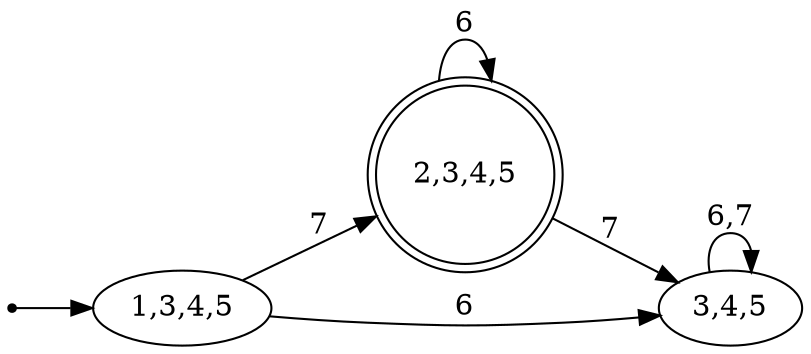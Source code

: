 digraph{

rankdir=LR;
inic[shape=point];

inic->"1,3,4,5";

"1,3,4,5"->"2,3,4,5" [label="7"];
"1,3,4,5"->"3,4,5" [label="6"];
"2,3,4,5"->"2,3,4,5" [label="6"];
"2,3,4,5"->"3,4,5" [label="7"];
"3,4,5"->"3,4,5" [label="6,7"];

"2,3,4,5"[shape=doublecircle];
}
